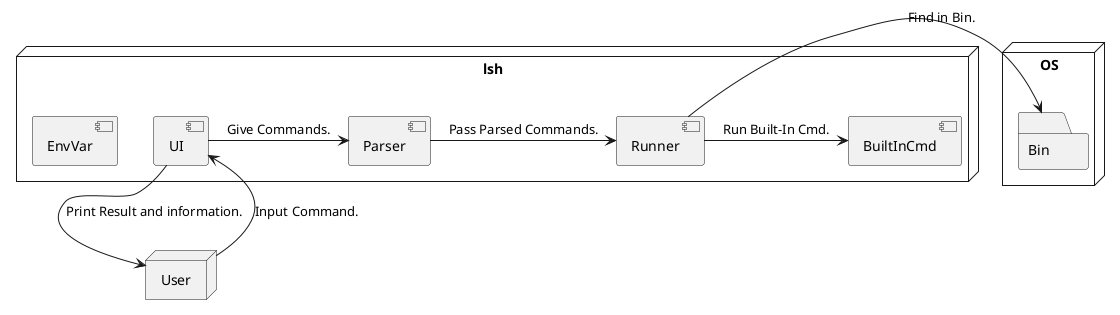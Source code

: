 @startuml
'https://plantuml.com/component-diagram

node "lsh"{
	[EnvVar]
	[UI]
	[Parser]
	[UI] -> [Parser] : Give Commands.
	[BuiltInCmd]
	[Runner]
	[Parser] -> [Runner] : Pass Parsed Commands.
	[Runner] -> [BuiltInCmd] : Run Built-In Cmd.
}
node "User"{
	User --> [UI] : Input Command.
	[UI] --> User : Print Result and information.
}
node "OS" {
	folder Bin
	[Runner] -> Bin : Find in Bin.
}






@enduml